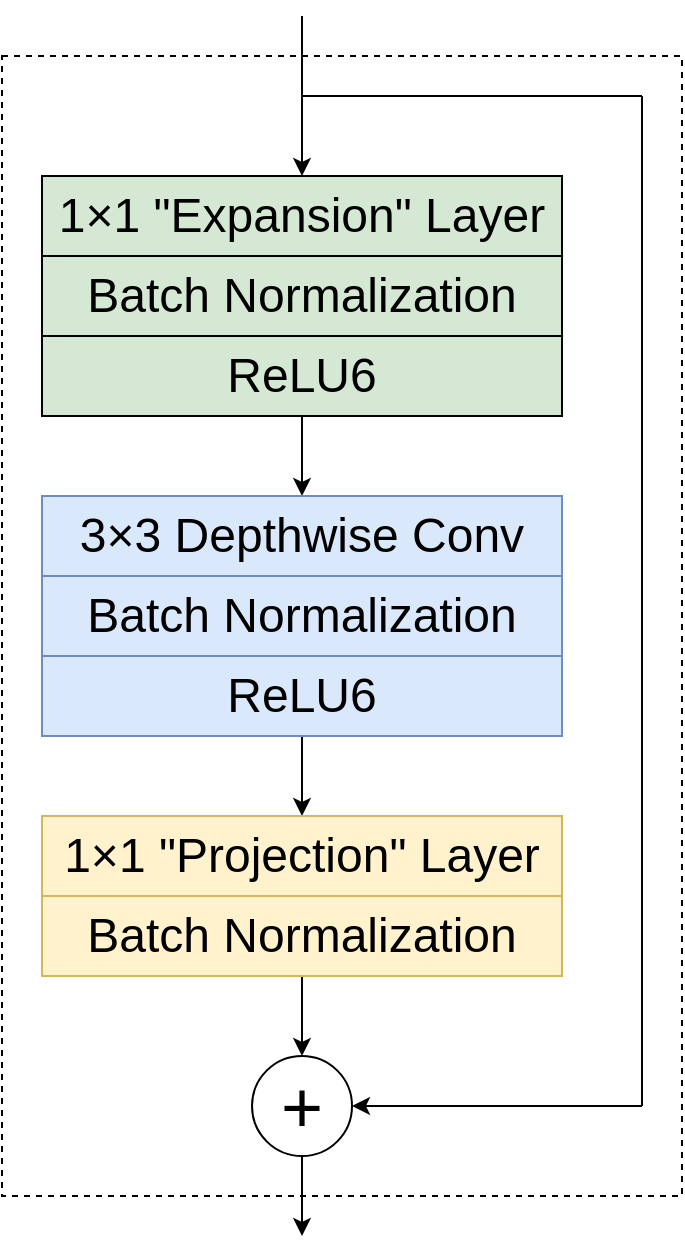 <mxfile version="15.2.7" type="device"><diagram id="ZYbyd3RSrxaPUqx5if45" name="第 1 页"><mxGraphModel dx="1088" dy="968" grid="1" gridSize="10" guides="1" tooltips="1" connect="1" arrows="1" fold="1" page="1" pageScale="1" pageWidth="827" pageHeight="1169" math="0" shadow="0"><root><mxCell id="0"/><mxCell id="1" parent="0"/><mxCell id="69PWQJvwHVus0sQbqGGT-1" value="&lt;font style=&quot;font-size: 24px&quot;&gt;1×1 &quot;Expansion&quot; Layer&lt;/font&gt;" style="rounded=0;whiteSpace=wrap;html=1;strokeColor=#000000;fillColor=#d5e8d4;" vertex="1" parent="1"><mxGeometry x="160" y="180" width="260" height="40" as="geometry"/></mxCell><mxCell id="69PWQJvwHVus0sQbqGGT-2" value="&lt;font style=&quot;font-size: 24px&quot;&gt;Batch Normalization&lt;/font&gt;" style="rounded=0;whiteSpace=wrap;html=1;strokeColor=#000000;fillColor=#d5e8d4;" vertex="1" parent="1"><mxGeometry x="160" y="220" width="260" height="40" as="geometry"/></mxCell><mxCell id="69PWQJvwHVus0sQbqGGT-11" style="edgeStyle=orthogonalEdgeStyle;rounded=0;orthogonalLoop=1;jettySize=auto;html=1;exitX=0.5;exitY=1;exitDx=0;exitDy=0;entryX=0.5;entryY=0;entryDx=0;entryDy=0;" edge="1" parent="1" source="69PWQJvwHVus0sQbqGGT-3" target="69PWQJvwHVus0sQbqGGT-5"><mxGeometry relative="1" as="geometry"/></mxCell><mxCell id="69PWQJvwHVus0sQbqGGT-3" value="&lt;font style=&quot;font-size: 24px&quot;&gt;ReLU6&lt;/font&gt;" style="rounded=0;whiteSpace=wrap;html=1;strokeColor=#000000;fillColor=#d5e8d4;" vertex="1" parent="1"><mxGeometry x="160" y="260" width="260" height="40" as="geometry"/></mxCell><mxCell id="69PWQJvwHVus0sQbqGGT-4" value="" style="endArrow=classic;html=1;entryX=0.5;entryY=0;entryDx=0;entryDy=0;" edge="1" parent="1" target="69PWQJvwHVus0sQbqGGT-1"><mxGeometry width="50" height="50" relative="1" as="geometry"><mxPoint x="290" y="100" as="sourcePoint"/><mxPoint x="490" y="400" as="targetPoint"/><Array as="points"><mxPoint x="290" y="130"/></Array></mxGeometry></mxCell><mxCell id="69PWQJvwHVus0sQbqGGT-5" value="&lt;font style=&quot;font-size: 24px&quot;&gt;3×3 Depthwise Conv&lt;/font&gt;" style="rounded=0;whiteSpace=wrap;html=1;strokeColor=#6c8ebf;fillColor=#dae8fc;" vertex="1" parent="1"><mxGeometry x="160" y="340" width="260" height="40" as="geometry"/></mxCell><mxCell id="69PWQJvwHVus0sQbqGGT-6" value="&lt;font style=&quot;font-size: 24px&quot;&gt;Batch Normalization&lt;/font&gt;" style="rounded=0;whiteSpace=wrap;html=1;strokeColor=#6c8ebf;fillColor=#dae8fc;" vertex="1" parent="1"><mxGeometry x="160" y="380" width="260" height="40" as="geometry"/></mxCell><mxCell id="69PWQJvwHVus0sQbqGGT-12" style="edgeStyle=orthogonalEdgeStyle;rounded=0;orthogonalLoop=1;jettySize=auto;html=1;exitX=0.5;exitY=1;exitDx=0;exitDy=0;entryX=0.5;entryY=0;entryDx=0;entryDy=0;" edge="1" parent="1" source="69PWQJvwHVus0sQbqGGT-7" target="69PWQJvwHVus0sQbqGGT-8"><mxGeometry relative="1" as="geometry"/></mxCell><mxCell id="69PWQJvwHVus0sQbqGGT-7" value="&lt;font style=&quot;font-size: 24px&quot;&gt;ReLU6&lt;/font&gt;" style="rounded=0;whiteSpace=wrap;html=1;strokeColor=#6c8ebf;fillColor=#dae8fc;" vertex="1" parent="1"><mxGeometry x="160" y="420" width="260" height="40" as="geometry"/></mxCell><mxCell id="69PWQJvwHVus0sQbqGGT-8" value="&lt;font style=&quot;font-size: 24px&quot;&gt;1×1 &quot;Projection&quot; Layer&lt;/font&gt;" style="rounded=0;whiteSpace=wrap;html=1;strokeColor=#d6b656;fillColor=#fff2cc;" vertex="1" parent="1"><mxGeometry x="160" y="500" width="260" height="40" as="geometry"/></mxCell><mxCell id="69PWQJvwHVus0sQbqGGT-14" style="edgeStyle=orthogonalEdgeStyle;rounded=0;orthogonalLoop=1;jettySize=auto;html=1;exitX=0.5;exitY=1;exitDx=0;exitDy=0;entryX=0.5;entryY=0;entryDx=0;entryDy=0;" edge="1" parent="1" source="69PWQJvwHVus0sQbqGGT-9" target="69PWQJvwHVus0sQbqGGT-13"><mxGeometry relative="1" as="geometry"/></mxCell><mxCell id="69PWQJvwHVus0sQbqGGT-9" value="&lt;font style=&quot;font-size: 24px&quot;&gt;Batch Normalization&lt;/font&gt;" style="rounded=0;whiteSpace=wrap;html=1;strokeColor=#d6b656;fillColor=#fff2cc;" vertex="1" parent="1"><mxGeometry x="160" y="540" width="260" height="40" as="geometry"/></mxCell><mxCell id="69PWQJvwHVus0sQbqGGT-13" value="&lt;font style=&quot;font-size: 36px&quot;&gt;+&lt;/font&gt;" style="ellipse;whiteSpace=wrap;html=1;aspect=fixed;strokeColor=#000000;" vertex="1" parent="1"><mxGeometry x="265" y="620" width="50" height="50" as="geometry"/></mxCell><mxCell id="69PWQJvwHVus0sQbqGGT-16" value="" style="endArrow=none;html=1;" edge="1" parent="1"><mxGeometry width="50" height="50" relative="1" as="geometry"><mxPoint x="290" y="140" as="sourcePoint"/><mxPoint x="460" y="140" as="targetPoint"/></mxGeometry></mxCell><mxCell id="69PWQJvwHVus0sQbqGGT-18" value="" style="endArrow=none;html=1;" edge="1" parent="1"><mxGeometry width="50" height="50" relative="1" as="geometry"><mxPoint x="460" y="645" as="sourcePoint"/><mxPoint x="460" y="140" as="targetPoint"/></mxGeometry></mxCell><mxCell id="69PWQJvwHVus0sQbqGGT-20" value="" style="endArrow=classic;html=1;entryX=1;entryY=0.5;entryDx=0;entryDy=0;" edge="1" parent="1" target="69PWQJvwHVus0sQbqGGT-13"><mxGeometry width="50" height="50" relative="1" as="geometry"><mxPoint x="460" y="645" as="sourcePoint"/><mxPoint x="490" y="380" as="targetPoint"/></mxGeometry></mxCell><mxCell id="69PWQJvwHVus0sQbqGGT-21" value="" style="endArrow=classic;html=1;exitX=0.5;exitY=1;exitDx=0;exitDy=0;" edge="1" parent="1" source="69PWQJvwHVus0sQbqGGT-13"><mxGeometry width="50" height="50" relative="1" as="geometry"><mxPoint x="440" y="430" as="sourcePoint"/><mxPoint x="290" y="710" as="targetPoint"/></mxGeometry></mxCell><mxCell id="69PWQJvwHVus0sQbqGGT-22" value="" style="rounded=0;whiteSpace=wrap;html=1;strokeColor=#000000;fillColor=none;dashed=1;" vertex="1" parent="1"><mxGeometry x="140" y="120" width="340" height="570" as="geometry"/></mxCell></root></mxGraphModel></diagram></mxfile>